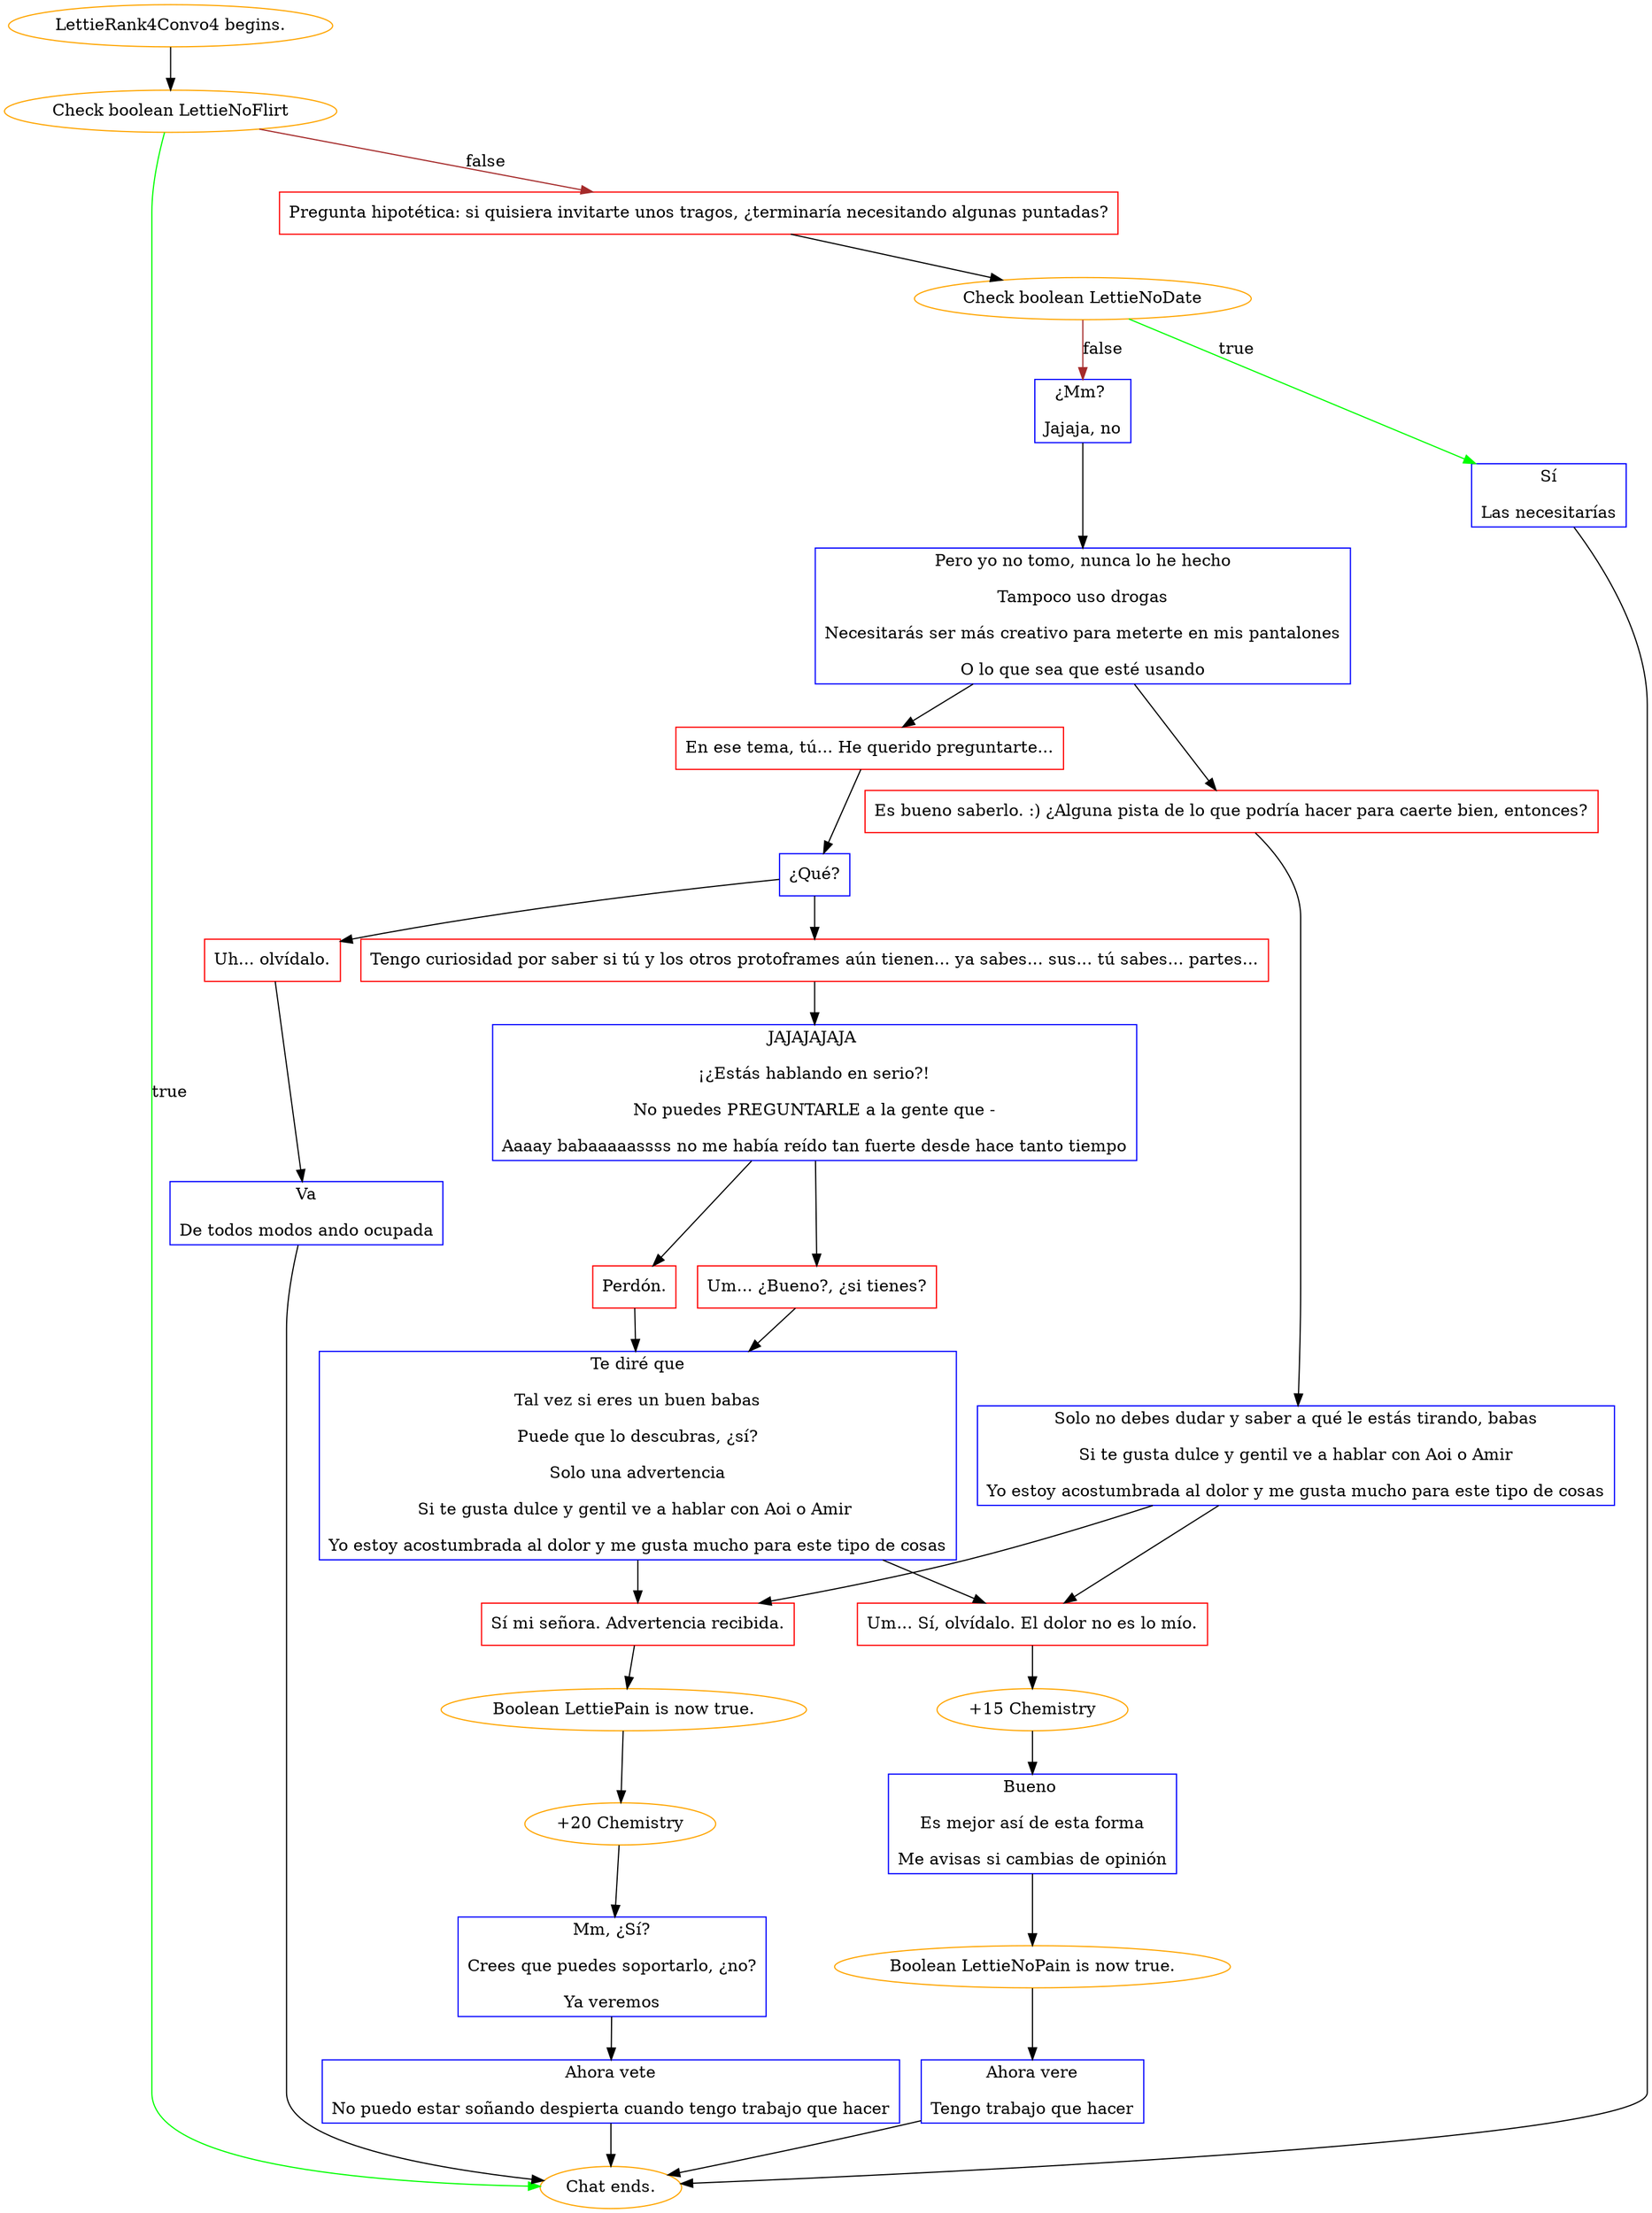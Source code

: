 digraph {
	"LettieRank4Convo4 begins." [color=orange];
		"LettieRank4Convo4 begins." -> j1158339480;
	j1158339480 [label="Check boolean LettieNoFlirt",color=orange];
		j1158339480 -> "Chat ends." [label=true,color=green];
		j1158339480 -> j3068288154 [label=false,color=brown];
	"Chat ends." [color=orange];
	j3068288154 [label="Pregunta hipotética: si quisiera invitarte unos tragos, ¿terminaría necesitando algunas puntadas?",shape=box,color=red];
		j3068288154 -> j3741727461;
	j3741727461 [label="Check boolean LettieNoDate",color=orange];
		j3741727461 -> j1498037518 [label=true,color=green];
		j3741727461 -> j714674269 [label=false,color=brown];
	j1498037518 [label="Sí
Las necesitarías",shape=box,color=blue];
		j1498037518 -> "Chat ends.";
	j714674269 [label="¿Mm? 
Jajaja, no",shape=box,color=blue];
		j714674269 -> j917337792;
	j917337792 [label="Pero yo no tomo, nunca lo he hecho
Tampoco uso drogas
Necesitarás ser más creativo para meterte en mis pantalones
O lo que sea que esté usando",shape=box,color=blue];
		j917337792 -> j2471207647;
		j917337792 -> j1290136953;
	j2471207647 [label="Es bueno saberlo. :) ¿Alguna pista de lo que podría hacer para caerte bien, entonces?",shape=box,color=red];
		j2471207647 -> j1614977224;
	j1290136953 [label="En ese tema, tú... He querido preguntarte...",shape=box,color=red];
		j1290136953 -> j557481327;
	j1614977224 [label="Solo no debes dudar y saber a qué le estás tirando, babas
Si te gusta dulce y gentil ve a hablar con Aoi o Amir
Yo estoy acostumbrada al dolor y me gusta mucho para este tipo de cosas",shape=box,color=blue];
		j1614977224 -> j785995208;
		j1614977224 -> j1138988005;
	j557481327 [label="¿Qué?",shape=box,color=blue];
		j557481327 -> j3354088180;
		j557481327 -> j2732124202;
	j785995208 [label="Sí mi señora. Advertencia recibida.",shape=box,color=red];
		j785995208 -> j610476246;
	j1138988005 [label="Um... Sí, olvídalo. El dolor no es lo mío.",shape=box,color=red];
		j1138988005 -> j3283204935;
	j3354088180 [label="Tengo curiosidad por saber si tú y los otros protoframes aún tienen... ya sabes... sus... tú sabes... partes...",shape=box,color=red];
		j3354088180 -> j2563711949;
	j2732124202 [label="Uh... olvídalo.",shape=box,color=red];
		j2732124202 -> j20687155;
	j610476246 [label="Boolean LettiePain is now true.",color=orange];
		j610476246 -> j1023694296;
	j3283204935 [label="+15 Chemistry",color=orange];
		j3283204935 -> j4041847764;
	j2563711949 [label="JAJAJAJAJA 
¡¿Estás hablando en serio?!
No puedes PREGUNTARLE a la gente que -
Aaaay babaaaaassss no me había reído tan fuerte desde hace tanto tiempo",shape=box,color=blue];
		j2563711949 -> j256721541;
		j2563711949 -> j2986472905;
	j20687155 [label="Va
De todos modos ando ocupada",shape=box,color=blue];
		j20687155 -> "Chat ends.";
	j1023694296 [label="+20 Chemistry",color=orange];
		j1023694296 -> j1547823859;
	j4041847764 [label="Bueno 
Es mejor así de esta forma
Me avisas si cambias de opinión",shape=box,color=blue];
		j4041847764 -> j501193192;
	j256721541 [label="Perdón.",shape=box,color=red];
		j256721541 -> j4130741699;
	j2986472905 [label="Um... ¿Bueno?, ¿si tienes?",shape=box,color=red];
		j2986472905 -> j4130741699;
	j1547823859 [label="Mm, ¿Sí?
Crees que puedes soportarlo, ¿no?
Ya veremos",shape=box,color=blue];
		j1547823859 -> j2175311057;
	j501193192 [label="Boolean LettieNoPain is now true.",color=orange];
		j501193192 -> j1512543061;
	j4130741699 [label="Te diré que
Tal vez si eres un buen babas
Puede que lo descubras, ¿sí?
Solo una advertencia
Si te gusta dulce y gentil ve a hablar con Aoi o Amir 
Yo estoy acostumbrada al dolor y me gusta mucho para este tipo de cosas",shape=box,color=blue];
		j4130741699 -> j785995208;
		j4130741699 -> j1138988005;
	j2175311057 [label="Ahora vete
No puedo estar soñando despierta cuando tengo trabajo que hacer",shape=box,color=blue];
		j2175311057 -> "Chat ends.";
	j1512543061 [label="Ahora vere
Tengo trabajo que hacer",shape=box,color=blue];
		j1512543061 -> "Chat ends.";
}